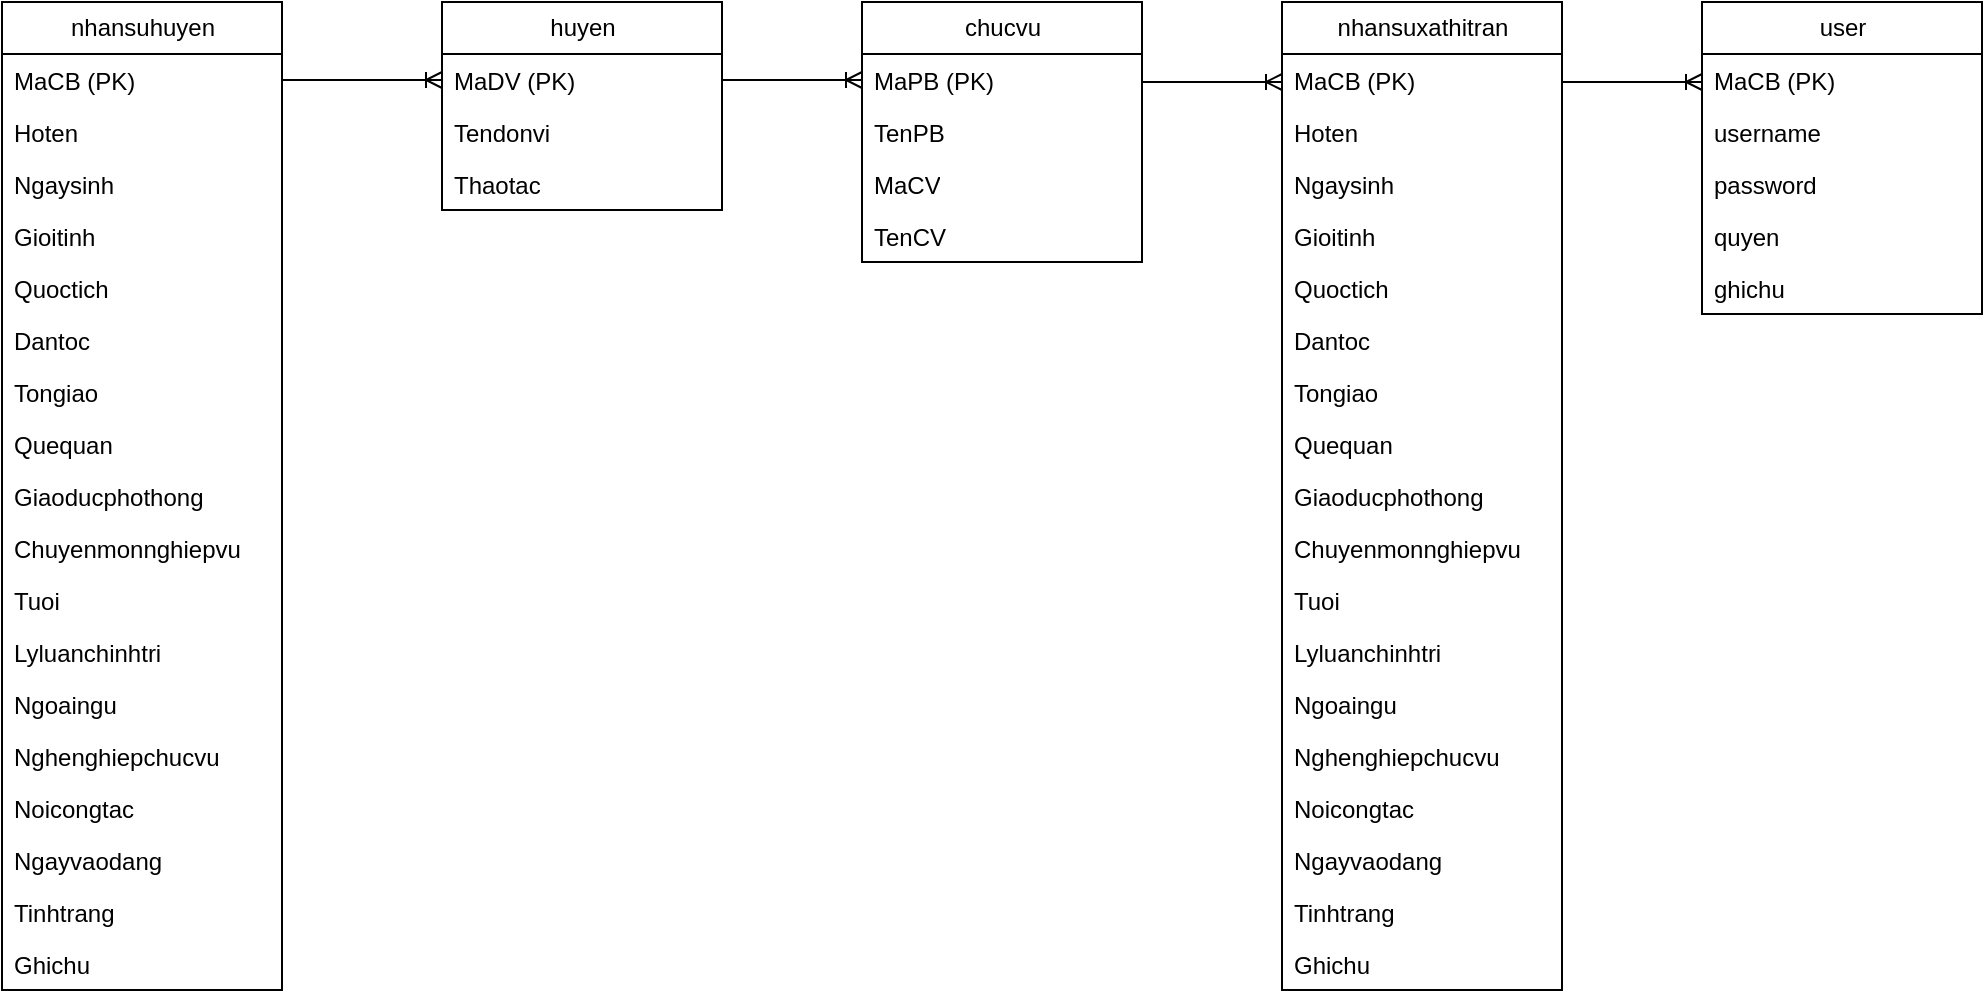 <mxfile version="24.0.7" type="device">
  <diagram name="Trang-1" id="O4lBwVy9chaFRUZQdi_R">
    <mxGraphModel dx="1829" dy="1031" grid="0" gridSize="10" guides="1" tooltips="1" connect="1" arrows="1" fold="1" page="0" pageScale="1" pageWidth="827" pageHeight="1169" math="0" shadow="0">
      <root>
        <mxCell id="0" />
        <mxCell id="1" parent="0" />
        <mxCell id="B6Hz7TqHfGJqT_6Ptl_C-3" value="nhansuhuyen" style="swimlane;fontStyle=0;childLayout=stackLayout;horizontal=1;startSize=26;fillColor=none;horizontalStack=0;resizeParent=1;resizeParentMax=0;resizeLast=0;collapsible=1;marginBottom=0;html=1;" vertex="1" parent="1">
          <mxGeometry x="80" y="130" width="140" height="494" as="geometry" />
        </mxCell>
        <mxCell id="B6Hz7TqHfGJqT_6Ptl_C-4" value="MaCB (PK)" style="text;strokeColor=none;fillColor=none;align=left;verticalAlign=top;spacingLeft=4;spacingRight=4;overflow=hidden;rotatable=0;points=[[0,0.5],[1,0.5]];portConstraint=eastwest;whiteSpace=wrap;html=1;" vertex="1" parent="B6Hz7TqHfGJqT_6Ptl_C-3">
          <mxGeometry y="26" width="140" height="26" as="geometry" />
        </mxCell>
        <mxCell id="B6Hz7TqHfGJqT_6Ptl_C-5" value="Hoten" style="text;strokeColor=none;fillColor=none;align=left;verticalAlign=top;spacingLeft=4;spacingRight=4;overflow=hidden;rotatable=0;points=[[0,0.5],[1,0.5]];portConstraint=eastwest;whiteSpace=wrap;html=1;" vertex="1" parent="B6Hz7TqHfGJqT_6Ptl_C-3">
          <mxGeometry y="52" width="140" height="26" as="geometry" />
        </mxCell>
        <mxCell id="B6Hz7TqHfGJqT_6Ptl_C-6" value="Ngaysinh" style="text;strokeColor=none;fillColor=none;align=left;verticalAlign=top;spacingLeft=4;spacingRight=4;overflow=hidden;rotatable=0;points=[[0,0.5],[1,0.5]];portConstraint=eastwest;whiteSpace=wrap;html=1;" vertex="1" parent="B6Hz7TqHfGJqT_6Ptl_C-3">
          <mxGeometry y="78" width="140" height="26" as="geometry" />
        </mxCell>
        <mxCell id="B6Hz7TqHfGJqT_6Ptl_C-7" value="Gioitinh" style="text;strokeColor=none;fillColor=none;align=left;verticalAlign=top;spacingLeft=4;spacingRight=4;overflow=hidden;rotatable=0;points=[[0,0.5],[1,0.5]];portConstraint=eastwest;whiteSpace=wrap;html=1;" vertex="1" parent="B6Hz7TqHfGJqT_6Ptl_C-3">
          <mxGeometry y="104" width="140" height="26" as="geometry" />
        </mxCell>
        <mxCell id="B6Hz7TqHfGJqT_6Ptl_C-8" value="Quoctich" style="text;strokeColor=none;fillColor=none;align=left;verticalAlign=top;spacingLeft=4;spacingRight=4;overflow=hidden;rotatable=0;points=[[0,0.5],[1,0.5]];portConstraint=eastwest;whiteSpace=wrap;html=1;" vertex="1" parent="B6Hz7TqHfGJqT_6Ptl_C-3">
          <mxGeometry y="130" width="140" height="26" as="geometry" />
        </mxCell>
        <mxCell id="B6Hz7TqHfGJqT_6Ptl_C-9" value="Dantoc" style="text;strokeColor=none;fillColor=none;align=left;verticalAlign=top;spacingLeft=4;spacingRight=4;overflow=hidden;rotatable=0;points=[[0,0.5],[1,0.5]];portConstraint=eastwest;whiteSpace=wrap;html=1;" vertex="1" parent="B6Hz7TqHfGJqT_6Ptl_C-3">
          <mxGeometry y="156" width="140" height="26" as="geometry" />
        </mxCell>
        <mxCell id="B6Hz7TqHfGJqT_6Ptl_C-10" value="Tongiao" style="text;strokeColor=none;fillColor=none;align=left;verticalAlign=top;spacingLeft=4;spacingRight=4;overflow=hidden;rotatable=0;points=[[0,0.5],[1,0.5]];portConstraint=eastwest;whiteSpace=wrap;html=1;" vertex="1" parent="B6Hz7TqHfGJqT_6Ptl_C-3">
          <mxGeometry y="182" width="140" height="26" as="geometry" />
        </mxCell>
        <mxCell id="B6Hz7TqHfGJqT_6Ptl_C-11" value="Quequan" style="text;strokeColor=none;fillColor=none;align=left;verticalAlign=top;spacingLeft=4;spacingRight=4;overflow=hidden;rotatable=0;points=[[0,0.5],[1,0.5]];portConstraint=eastwest;whiteSpace=wrap;html=1;" vertex="1" parent="B6Hz7TqHfGJqT_6Ptl_C-3">
          <mxGeometry y="208" width="140" height="26" as="geometry" />
        </mxCell>
        <mxCell id="B6Hz7TqHfGJqT_6Ptl_C-12" value="Giaoducphothong" style="text;strokeColor=none;fillColor=none;align=left;verticalAlign=top;spacingLeft=4;spacingRight=4;overflow=hidden;rotatable=0;points=[[0,0.5],[1,0.5]];portConstraint=eastwest;whiteSpace=wrap;html=1;" vertex="1" parent="B6Hz7TqHfGJqT_6Ptl_C-3">
          <mxGeometry y="234" width="140" height="26" as="geometry" />
        </mxCell>
        <mxCell id="B6Hz7TqHfGJqT_6Ptl_C-13" value="Chuyenmonnghiepvu" style="text;strokeColor=none;fillColor=none;align=left;verticalAlign=top;spacingLeft=4;spacingRight=4;overflow=hidden;rotatable=0;points=[[0,0.5],[1,0.5]];portConstraint=eastwest;whiteSpace=wrap;html=1;" vertex="1" parent="B6Hz7TqHfGJqT_6Ptl_C-3">
          <mxGeometry y="260" width="140" height="26" as="geometry" />
        </mxCell>
        <mxCell id="B6Hz7TqHfGJqT_6Ptl_C-14" value="Tuoi" style="text;strokeColor=none;fillColor=none;align=left;verticalAlign=top;spacingLeft=4;spacingRight=4;overflow=hidden;rotatable=0;points=[[0,0.5],[1,0.5]];portConstraint=eastwest;whiteSpace=wrap;html=1;" vertex="1" parent="B6Hz7TqHfGJqT_6Ptl_C-3">
          <mxGeometry y="286" width="140" height="26" as="geometry" />
        </mxCell>
        <mxCell id="B6Hz7TqHfGJqT_6Ptl_C-15" value="Lyluanchinhtri" style="text;strokeColor=none;fillColor=none;align=left;verticalAlign=top;spacingLeft=4;spacingRight=4;overflow=hidden;rotatable=0;points=[[0,0.5],[1,0.5]];portConstraint=eastwest;whiteSpace=wrap;html=1;" vertex="1" parent="B6Hz7TqHfGJqT_6Ptl_C-3">
          <mxGeometry y="312" width="140" height="26" as="geometry" />
        </mxCell>
        <mxCell id="B6Hz7TqHfGJqT_6Ptl_C-16" value="Ngoaingu" style="text;strokeColor=none;fillColor=none;align=left;verticalAlign=top;spacingLeft=4;spacingRight=4;overflow=hidden;rotatable=0;points=[[0,0.5],[1,0.5]];portConstraint=eastwest;whiteSpace=wrap;html=1;" vertex="1" parent="B6Hz7TqHfGJqT_6Ptl_C-3">
          <mxGeometry y="338" width="140" height="26" as="geometry" />
        </mxCell>
        <mxCell id="B6Hz7TqHfGJqT_6Ptl_C-17" value="Nghenghiepchucvu" style="text;strokeColor=none;fillColor=none;align=left;verticalAlign=top;spacingLeft=4;spacingRight=4;overflow=hidden;rotatable=0;points=[[0,0.5],[1,0.5]];portConstraint=eastwest;whiteSpace=wrap;html=1;" vertex="1" parent="B6Hz7TqHfGJqT_6Ptl_C-3">
          <mxGeometry y="364" width="140" height="26" as="geometry" />
        </mxCell>
        <mxCell id="B6Hz7TqHfGJqT_6Ptl_C-18" value="Noicongtac" style="text;strokeColor=none;fillColor=none;align=left;verticalAlign=top;spacingLeft=4;spacingRight=4;overflow=hidden;rotatable=0;points=[[0,0.5],[1,0.5]];portConstraint=eastwest;whiteSpace=wrap;html=1;" vertex="1" parent="B6Hz7TqHfGJqT_6Ptl_C-3">
          <mxGeometry y="390" width="140" height="26" as="geometry" />
        </mxCell>
        <mxCell id="B6Hz7TqHfGJqT_6Ptl_C-19" value="Ngayvaodang" style="text;strokeColor=none;fillColor=none;align=left;verticalAlign=top;spacingLeft=4;spacingRight=4;overflow=hidden;rotatable=0;points=[[0,0.5],[1,0.5]];portConstraint=eastwest;whiteSpace=wrap;html=1;" vertex="1" parent="B6Hz7TqHfGJqT_6Ptl_C-3">
          <mxGeometry y="416" width="140" height="26" as="geometry" />
        </mxCell>
        <mxCell id="B6Hz7TqHfGJqT_6Ptl_C-20" value="Tinhtrang" style="text;strokeColor=none;fillColor=none;align=left;verticalAlign=top;spacingLeft=4;spacingRight=4;overflow=hidden;rotatable=0;points=[[0,0.5],[1,0.5]];portConstraint=eastwest;whiteSpace=wrap;html=1;" vertex="1" parent="B6Hz7TqHfGJqT_6Ptl_C-3">
          <mxGeometry y="442" width="140" height="26" as="geometry" />
        </mxCell>
        <mxCell id="B6Hz7TqHfGJqT_6Ptl_C-21" value="Ghichu" style="text;strokeColor=none;fillColor=none;align=left;verticalAlign=top;spacingLeft=4;spacingRight=4;overflow=hidden;rotatable=0;points=[[0,0.5],[1,0.5]];portConstraint=eastwest;whiteSpace=wrap;html=1;" vertex="1" parent="B6Hz7TqHfGJqT_6Ptl_C-3">
          <mxGeometry y="468" width="140" height="26" as="geometry" />
        </mxCell>
        <mxCell id="B6Hz7TqHfGJqT_6Ptl_C-22" value="huyen" style="swimlane;fontStyle=0;childLayout=stackLayout;horizontal=1;startSize=26;fillColor=none;horizontalStack=0;resizeParent=1;resizeParentMax=0;resizeLast=0;collapsible=1;marginBottom=0;html=1;" vertex="1" parent="1">
          <mxGeometry x="300" y="130" width="140" height="104" as="geometry" />
        </mxCell>
        <mxCell id="B6Hz7TqHfGJqT_6Ptl_C-23" value="MaDV (PK)" style="text;strokeColor=none;fillColor=none;align=left;verticalAlign=top;spacingLeft=4;spacingRight=4;overflow=hidden;rotatable=0;points=[[0,0.5],[1,0.5]];portConstraint=eastwest;whiteSpace=wrap;html=1;" vertex="1" parent="B6Hz7TqHfGJqT_6Ptl_C-22">
          <mxGeometry y="26" width="140" height="26" as="geometry" />
        </mxCell>
        <mxCell id="B6Hz7TqHfGJqT_6Ptl_C-24" value="Tendonvi" style="text;strokeColor=none;fillColor=none;align=left;verticalAlign=top;spacingLeft=4;spacingRight=4;overflow=hidden;rotatable=0;points=[[0,0.5],[1,0.5]];portConstraint=eastwest;whiteSpace=wrap;html=1;" vertex="1" parent="B6Hz7TqHfGJqT_6Ptl_C-22">
          <mxGeometry y="52" width="140" height="26" as="geometry" />
        </mxCell>
        <mxCell id="B6Hz7TqHfGJqT_6Ptl_C-25" value="Thaotac" style="text;strokeColor=none;fillColor=none;align=left;verticalAlign=top;spacingLeft=4;spacingRight=4;overflow=hidden;rotatable=0;points=[[0,0.5],[1,0.5]];portConstraint=eastwest;whiteSpace=wrap;html=1;" vertex="1" parent="B6Hz7TqHfGJqT_6Ptl_C-22">
          <mxGeometry y="78" width="140" height="26" as="geometry" />
        </mxCell>
        <mxCell id="B6Hz7TqHfGJqT_6Ptl_C-26" value="chucvu" style="swimlane;fontStyle=0;childLayout=stackLayout;horizontal=1;startSize=26;fillColor=none;horizontalStack=0;resizeParent=1;resizeParentMax=0;resizeLast=0;collapsible=1;marginBottom=0;html=1;" vertex="1" parent="1">
          <mxGeometry x="510" y="130" width="140" height="130" as="geometry" />
        </mxCell>
        <mxCell id="B6Hz7TqHfGJqT_6Ptl_C-27" value="MaPB (PK)" style="text;strokeColor=none;fillColor=none;align=left;verticalAlign=top;spacingLeft=4;spacingRight=4;overflow=hidden;rotatable=0;points=[[0,0.5],[1,0.5]];portConstraint=eastwest;whiteSpace=wrap;html=1;" vertex="1" parent="B6Hz7TqHfGJqT_6Ptl_C-26">
          <mxGeometry y="26" width="140" height="26" as="geometry" />
        </mxCell>
        <mxCell id="B6Hz7TqHfGJqT_6Ptl_C-28" value="TenPB" style="text;strokeColor=none;fillColor=none;align=left;verticalAlign=top;spacingLeft=4;spacingRight=4;overflow=hidden;rotatable=0;points=[[0,0.5],[1,0.5]];portConstraint=eastwest;whiteSpace=wrap;html=1;" vertex="1" parent="B6Hz7TqHfGJqT_6Ptl_C-26">
          <mxGeometry y="52" width="140" height="26" as="geometry" />
        </mxCell>
        <mxCell id="B6Hz7TqHfGJqT_6Ptl_C-29" value="MaCV" style="text;strokeColor=none;fillColor=none;align=left;verticalAlign=top;spacingLeft=4;spacingRight=4;overflow=hidden;rotatable=0;points=[[0,0.5],[1,0.5]];portConstraint=eastwest;whiteSpace=wrap;html=1;" vertex="1" parent="B6Hz7TqHfGJqT_6Ptl_C-26">
          <mxGeometry y="78" width="140" height="26" as="geometry" />
        </mxCell>
        <mxCell id="B6Hz7TqHfGJqT_6Ptl_C-30" value="TenCV" style="text;strokeColor=none;fillColor=none;align=left;verticalAlign=top;spacingLeft=4;spacingRight=4;overflow=hidden;rotatable=0;points=[[0,0.5],[1,0.5]];portConstraint=eastwest;whiteSpace=wrap;html=1;" vertex="1" parent="B6Hz7TqHfGJqT_6Ptl_C-26">
          <mxGeometry y="104" width="140" height="26" as="geometry" />
        </mxCell>
        <mxCell id="B6Hz7TqHfGJqT_6Ptl_C-31" value="nhansuxathitran" style="swimlane;fontStyle=0;childLayout=stackLayout;horizontal=1;startSize=26;fillColor=none;horizontalStack=0;resizeParent=1;resizeParentMax=0;resizeLast=0;collapsible=1;marginBottom=0;html=1;" vertex="1" parent="1">
          <mxGeometry x="720" y="130" width="140" height="494" as="geometry" />
        </mxCell>
        <mxCell id="B6Hz7TqHfGJqT_6Ptl_C-32" value="MaCB (PK)" style="text;strokeColor=none;fillColor=none;align=left;verticalAlign=top;spacingLeft=4;spacingRight=4;overflow=hidden;rotatable=0;points=[[0,0.5],[1,0.5]];portConstraint=eastwest;whiteSpace=wrap;html=1;" vertex="1" parent="B6Hz7TqHfGJqT_6Ptl_C-31">
          <mxGeometry y="26" width="140" height="26" as="geometry" />
        </mxCell>
        <mxCell id="B6Hz7TqHfGJqT_6Ptl_C-33" value="Hoten" style="text;strokeColor=none;fillColor=none;align=left;verticalAlign=top;spacingLeft=4;spacingRight=4;overflow=hidden;rotatable=0;points=[[0,0.5],[1,0.5]];portConstraint=eastwest;whiteSpace=wrap;html=1;" vertex="1" parent="B6Hz7TqHfGJqT_6Ptl_C-31">
          <mxGeometry y="52" width="140" height="26" as="geometry" />
        </mxCell>
        <mxCell id="B6Hz7TqHfGJqT_6Ptl_C-34" value="Ngaysinh" style="text;strokeColor=none;fillColor=none;align=left;verticalAlign=top;spacingLeft=4;spacingRight=4;overflow=hidden;rotatable=0;points=[[0,0.5],[1,0.5]];portConstraint=eastwest;whiteSpace=wrap;html=1;" vertex="1" parent="B6Hz7TqHfGJqT_6Ptl_C-31">
          <mxGeometry y="78" width="140" height="26" as="geometry" />
        </mxCell>
        <mxCell id="B6Hz7TqHfGJqT_6Ptl_C-35" value="Gioitinh" style="text;strokeColor=none;fillColor=none;align=left;verticalAlign=top;spacingLeft=4;spacingRight=4;overflow=hidden;rotatable=0;points=[[0,0.5],[1,0.5]];portConstraint=eastwest;whiteSpace=wrap;html=1;" vertex="1" parent="B6Hz7TqHfGJqT_6Ptl_C-31">
          <mxGeometry y="104" width="140" height="26" as="geometry" />
        </mxCell>
        <mxCell id="B6Hz7TqHfGJqT_6Ptl_C-36" value="Quoctich" style="text;strokeColor=none;fillColor=none;align=left;verticalAlign=top;spacingLeft=4;spacingRight=4;overflow=hidden;rotatable=0;points=[[0,0.5],[1,0.5]];portConstraint=eastwest;whiteSpace=wrap;html=1;" vertex="1" parent="B6Hz7TqHfGJqT_6Ptl_C-31">
          <mxGeometry y="130" width="140" height="26" as="geometry" />
        </mxCell>
        <mxCell id="B6Hz7TqHfGJqT_6Ptl_C-37" value="Dantoc" style="text;strokeColor=none;fillColor=none;align=left;verticalAlign=top;spacingLeft=4;spacingRight=4;overflow=hidden;rotatable=0;points=[[0,0.5],[1,0.5]];portConstraint=eastwest;whiteSpace=wrap;html=1;" vertex="1" parent="B6Hz7TqHfGJqT_6Ptl_C-31">
          <mxGeometry y="156" width="140" height="26" as="geometry" />
        </mxCell>
        <mxCell id="B6Hz7TqHfGJqT_6Ptl_C-38" value="Tongiao" style="text;strokeColor=none;fillColor=none;align=left;verticalAlign=top;spacingLeft=4;spacingRight=4;overflow=hidden;rotatable=0;points=[[0,0.5],[1,0.5]];portConstraint=eastwest;whiteSpace=wrap;html=1;" vertex="1" parent="B6Hz7TqHfGJqT_6Ptl_C-31">
          <mxGeometry y="182" width="140" height="26" as="geometry" />
        </mxCell>
        <mxCell id="B6Hz7TqHfGJqT_6Ptl_C-39" value="Quequan" style="text;strokeColor=none;fillColor=none;align=left;verticalAlign=top;spacingLeft=4;spacingRight=4;overflow=hidden;rotatable=0;points=[[0,0.5],[1,0.5]];portConstraint=eastwest;whiteSpace=wrap;html=1;" vertex="1" parent="B6Hz7TqHfGJqT_6Ptl_C-31">
          <mxGeometry y="208" width="140" height="26" as="geometry" />
        </mxCell>
        <mxCell id="B6Hz7TqHfGJqT_6Ptl_C-40" value="Giaoducphothong" style="text;strokeColor=none;fillColor=none;align=left;verticalAlign=top;spacingLeft=4;spacingRight=4;overflow=hidden;rotatable=0;points=[[0,0.5],[1,0.5]];portConstraint=eastwest;whiteSpace=wrap;html=1;" vertex="1" parent="B6Hz7TqHfGJqT_6Ptl_C-31">
          <mxGeometry y="234" width="140" height="26" as="geometry" />
        </mxCell>
        <mxCell id="B6Hz7TqHfGJqT_6Ptl_C-41" value="Chuyenmonnghiepvu" style="text;strokeColor=none;fillColor=none;align=left;verticalAlign=top;spacingLeft=4;spacingRight=4;overflow=hidden;rotatable=0;points=[[0,0.5],[1,0.5]];portConstraint=eastwest;whiteSpace=wrap;html=1;" vertex="1" parent="B6Hz7TqHfGJqT_6Ptl_C-31">
          <mxGeometry y="260" width="140" height="26" as="geometry" />
        </mxCell>
        <mxCell id="B6Hz7TqHfGJqT_6Ptl_C-42" value="Tuoi" style="text;strokeColor=none;fillColor=none;align=left;verticalAlign=top;spacingLeft=4;spacingRight=4;overflow=hidden;rotatable=0;points=[[0,0.5],[1,0.5]];portConstraint=eastwest;whiteSpace=wrap;html=1;" vertex="1" parent="B6Hz7TqHfGJqT_6Ptl_C-31">
          <mxGeometry y="286" width="140" height="26" as="geometry" />
        </mxCell>
        <mxCell id="B6Hz7TqHfGJqT_6Ptl_C-43" value="Lyluanchinhtri" style="text;strokeColor=none;fillColor=none;align=left;verticalAlign=top;spacingLeft=4;spacingRight=4;overflow=hidden;rotatable=0;points=[[0,0.5],[1,0.5]];portConstraint=eastwest;whiteSpace=wrap;html=1;" vertex="1" parent="B6Hz7TqHfGJqT_6Ptl_C-31">
          <mxGeometry y="312" width="140" height="26" as="geometry" />
        </mxCell>
        <mxCell id="B6Hz7TqHfGJqT_6Ptl_C-44" value="Ngoaingu" style="text;strokeColor=none;fillColor=none;align=left;verticalAlign=top;spacingLeft=4;spacingRight=4;overflow=hidden;rotatable=0;points=[[0,0.5],[1,0.5]];portConstraint=eastwest;whiteSpace=wrap;html=1;" vertex="1" parent="B6Hz7TqHfGJqT_6Ptl_C-31">
          <mxGeometry y="338" width="140" height="26" as="geometry" />
        </mxCell>
        <mxCell id="B6Hz7TqHfGJqT_6Ptl_C-45" value="Nghenghiepchucvu" style="text;strokeColor=none;fillColor=none;align=left;verticalAlign=top;spacingLeft=4;spacingRight=4;overflow=hidden;rotatable=0;points=[[0,0.5],[1,0.5]];portConstraint=eastwest;whiteSpace=wrap;html=1;" vertex="1" parent="B6Hz7TqHfGJqT_6Ptl_C-31">
          <mxGeometry y="364" width="140" height="26" as="geometry" />
        </mxCell>
        <mxCell id="B6Hz7TqHfGJqT_6Ptl_C-46" value="Noicongtac" style="text;strokeColor=none;fillColor=none;align=left;verticalAlign=top;spacingLeft=4;spacingRight=4;overflow=hidden;rotatable=0;points=[[0,0.5],[1,0.5]];portConstraint=eastwest;whiteSpace=wrap;html=1;" vertex="1" parent="B6Hz7TqHfGJqT_6Ptl_C-31">
          <mxGeometry y="390" width="140" height="26" as="geometry" />
        </mxCell>
        <mxCell id="B6Hz7TqHfGJqT_6Ptl_C-47" value="Ngayvaodang" style="text;strokeColor=none;fillColor=none;align=left;verticalAlign=top;spacingLeft=4;spacingRight=4;overflow=hidden;rotatable=0;points=[[0,0.5],[1,0.5]];portConstraint=eastwest;whiteSpace=wrap;html=1;" vertex="1" parent="B6Hz7TqHfGJqT_6Ptl_C-31">
          <mxGeometry y="416" width="140" height="26" as="geometry" />
        </mxCell>
        <mxCell id="B6Hz7TqHfGJqT_6Ptl_C-48" value="Tinhtrang" style="text;strokeColor=none;fillColor=none;align=left;verticalAlign=top;spacingLeft=4;spacingRight=4;overflow=hidden;rotatable=0;points=[[0,0.5],[1,0.5]];portConstraint=eastwest;whiteSpace=wrap;html=1;" vertex="1" parent="B6Hz7TqHfGJqT_6Ptl_C-31">
          <mxGeometry y="442" width="140" height="26" as="geometry" />
        </mxCell>
        <mxCell id="B6Hz7TqHfGJqT_6Ptl_C-49" value="Ghichu" style="text;strokeColor=none;fillColor=none;align=left;verticalAlign=top;spacingLeft=4;spacingRight=4;overflow=hidden;rotatable=0;points=[[0,0.5],[1,0.5]];portConstraint=eastwest;whiteSpace=wrap;html=1;" vertex="1" parent="B6Hz7TqHfGJqT_6Ptl_C-31">
          <mxGeometry y="468" width="140" height="26" as="geometry" />
        </mxCell>
        <mxCell id="B6Hz7TqHfGJqT_6Ptl_C-50" value="user" style="swimlane;fontStyle=0;childLayout=stackLayout;horizontal=1;startSize=26;fillColor=none;horizontalStack=0;resizeParent=1;resizeParentMax=0;resizeLast=0;collapsible=1;marginBottom=0;html=1;" vertex="1" parent="1">
          <mxGeometry x="930" y="130" width="140" height="156" as="geometry" />
        </mxCell>
        <mxCell id="B6Hz7TqHfGJqT_6Ptl_C-51" value="MaCB (PK)" style="text;strokeColor=none;fillColor=none;align=left;verticalAlign=top;spacingLeft=4;spacingRight=4;overflow=hidden;rotatable=0;points=[[0,0.5],[1,0.5]];portConstraint=eastwest;whiteSpace=wrap;html=1;" vertex="1" parent="B6Hz7TqHfGJqT_6Ptl_C-50">
          <mxGeometry y="26" width="140" height="26" as="geometry" />
        </mxCell>
        <mxCell id="B6Hz7TqHfGJqT_6Ptl_C-52" value="username" style="text;strokeColor=none;fillColor=none;align=left;verticalAlign=top;spacingLeft=4;spacingRight=4;overflow=hidden;rotatable=0;points=[[0,0.5],[1,0.5]];portConstraint=eastwest;whiteSpace=wrap;html=1;" vertex="1" parent="B6Hz7TqHfGJqT_6Ptl_C-50">
          <mxGeometry y="52" width="140" height="26" as="geometry" />
        </mxCell>
        <mxCell id="B6Hz7TqHfGJqT_6Ptl_C-53" value="password" style="text;strokeColor=none;fillColor=none;align=left;verticalAlign=top;spacingLeft=4;spacingRight=4;overflow=hidden;rotatable=0;points=[[0,0.5],[1,0.5]];portConstraint=eastwest;whiteSpace=wrap;html=1;" vertex="1" parent="B6Hz7TqHfGJqT_6Ptl_C-50">
          <mxGeometry y="78" width="140" height="26" as="geometry" />
        </mxCell>
        <mxCell id="B6Hz7TqHfGJqT_6Ptl_C-54" value="quyen" style="text;strokeColor=none;fillColor=none;align=left;verticalAlign=top;spacingLeft=4;spacingRight=4;overflow=hidden;rotatable=0;points=[[0,0.5],[1,0.5]];portConstraint=eastwest;whiteSpace=wrap;html=1;" vertex="1" parent="B6Hz7TqHfGJqT_6Ptl_C-50">
          <mxGeometry y="104" width="140" height="26" as="geometry" />
        </mxCell>
        <mxCell id="B6Hz7TqHfGJqT_6Ptl_C-55" value="ghichu" style="text;strokeColor=none;fillColor=none;align=left;verticalAlign=top;spacingLeft=4;spacingRight=4;overflow=hidden;rotatable=0;points=[[0,0.5],[1,0.5]];portConstraint=eastwest;whiteSpace=wrap;html=1;" vertex="1" parent="B6Hz7TqHfGJqT_6Ptl_C-50">
          <mxGeometry y="130" width="140" height="26" as="geometry" />
        </mxCell>
        <mxCell id="B6Hz7TqHfGJqT_6Ptl_C-58" value="" style="edgeStyle=entityRelationEdgeStyle;fontSize=12;html=1;endArrow=ERoneToMany;rounded=0;exitX=1;exitY=0.5;exitDx=0;exitDy=0;entryX=0;entryY=0.5;entryDx=0;entryDy=0;" edge="1" parent="1" source="B6Hz7TqHfGJqT_6Ptl_C-4" target="B6Hz7TqHfGJqT_6Ptl_C-23">
          <mxGeometry width="100" height="100" relative="1" as="geometry">
            <mxPoint x="420" y="640" as="sourcePoint" />
            <mxPoint x="520" y="540" as="targetPoint" />
          </mxGeometry>
        </mxCell>
        <mxCell id="B6Hz7TqHfGJqT_6Ptl_C-59" value="" style="edgeStyle=entityRelationEdgeStyle;fontSize=12;html=1;endArrow=ERoneToMany;rounded=0;entryX=0;entryY=0.5;entryDx=0;entryDy=0;exitX=1;exitY=0.5;exitDx=0;exitDy=0;" edge="1" parent="1" source="B6Hz7TqHfGJqT_6Ptl_C-23" target="B6Hz7TqHfGJqT_6Ptl_C-27">
          <mxGeometry width="100" height="100" relative="1" as="geometry">
            <mxPoint x="450" y="170" as="sourcePoint" />
            <mxPoint x="310" y="179" as="targetPoint" />
          </mxGeometry>
        </mxCell>
        <mxCell id="B6Hz7TqHfGJqT_6Ptl_C-61" value="" style="edgeStyle=entityRelationEdgeStyle;fontSize=12;html=1;endArrow=ERoneToMany;rounded=0;exitX=1;exitY=0.5;exitDx=0;exitDy=0;" edge="1" parent="1">
          <mxGeometry width="100" height="100" relative="1" as="geometry">
            <mxPoint x="860" y="170" as="sourcePoint" />
            <mxPoint x="930" y="170" as="targetPoint" />
          </mxGeometry>
        </mxCell>
        <mxCell id="B6Hz7TqHfGJqT_6Ptl_C-62" value="" style="edgeStyle=entityRelationEdgeStyle;fontSize=12;html=1;endArrow=ERoneToMany;rounded=0;entryX=0;entryY=0.5;entryDx=0;entryDy=0;exitX=1;exitY=0.5;exitDx=0;exitDy=0;" edge="1" parent="1">
          <mxGeometry width="100" height="100" relative="1" as="geometry">
            <mxPoint x="650" y="170" as="sourcePoint" />
            <mxPoint x="720" y="170" as="targetPoint" />
          </mxGeometry>
        </mxCell>
      </root>
    </mxGraphModel>
  </diagram>
</mxfile>
